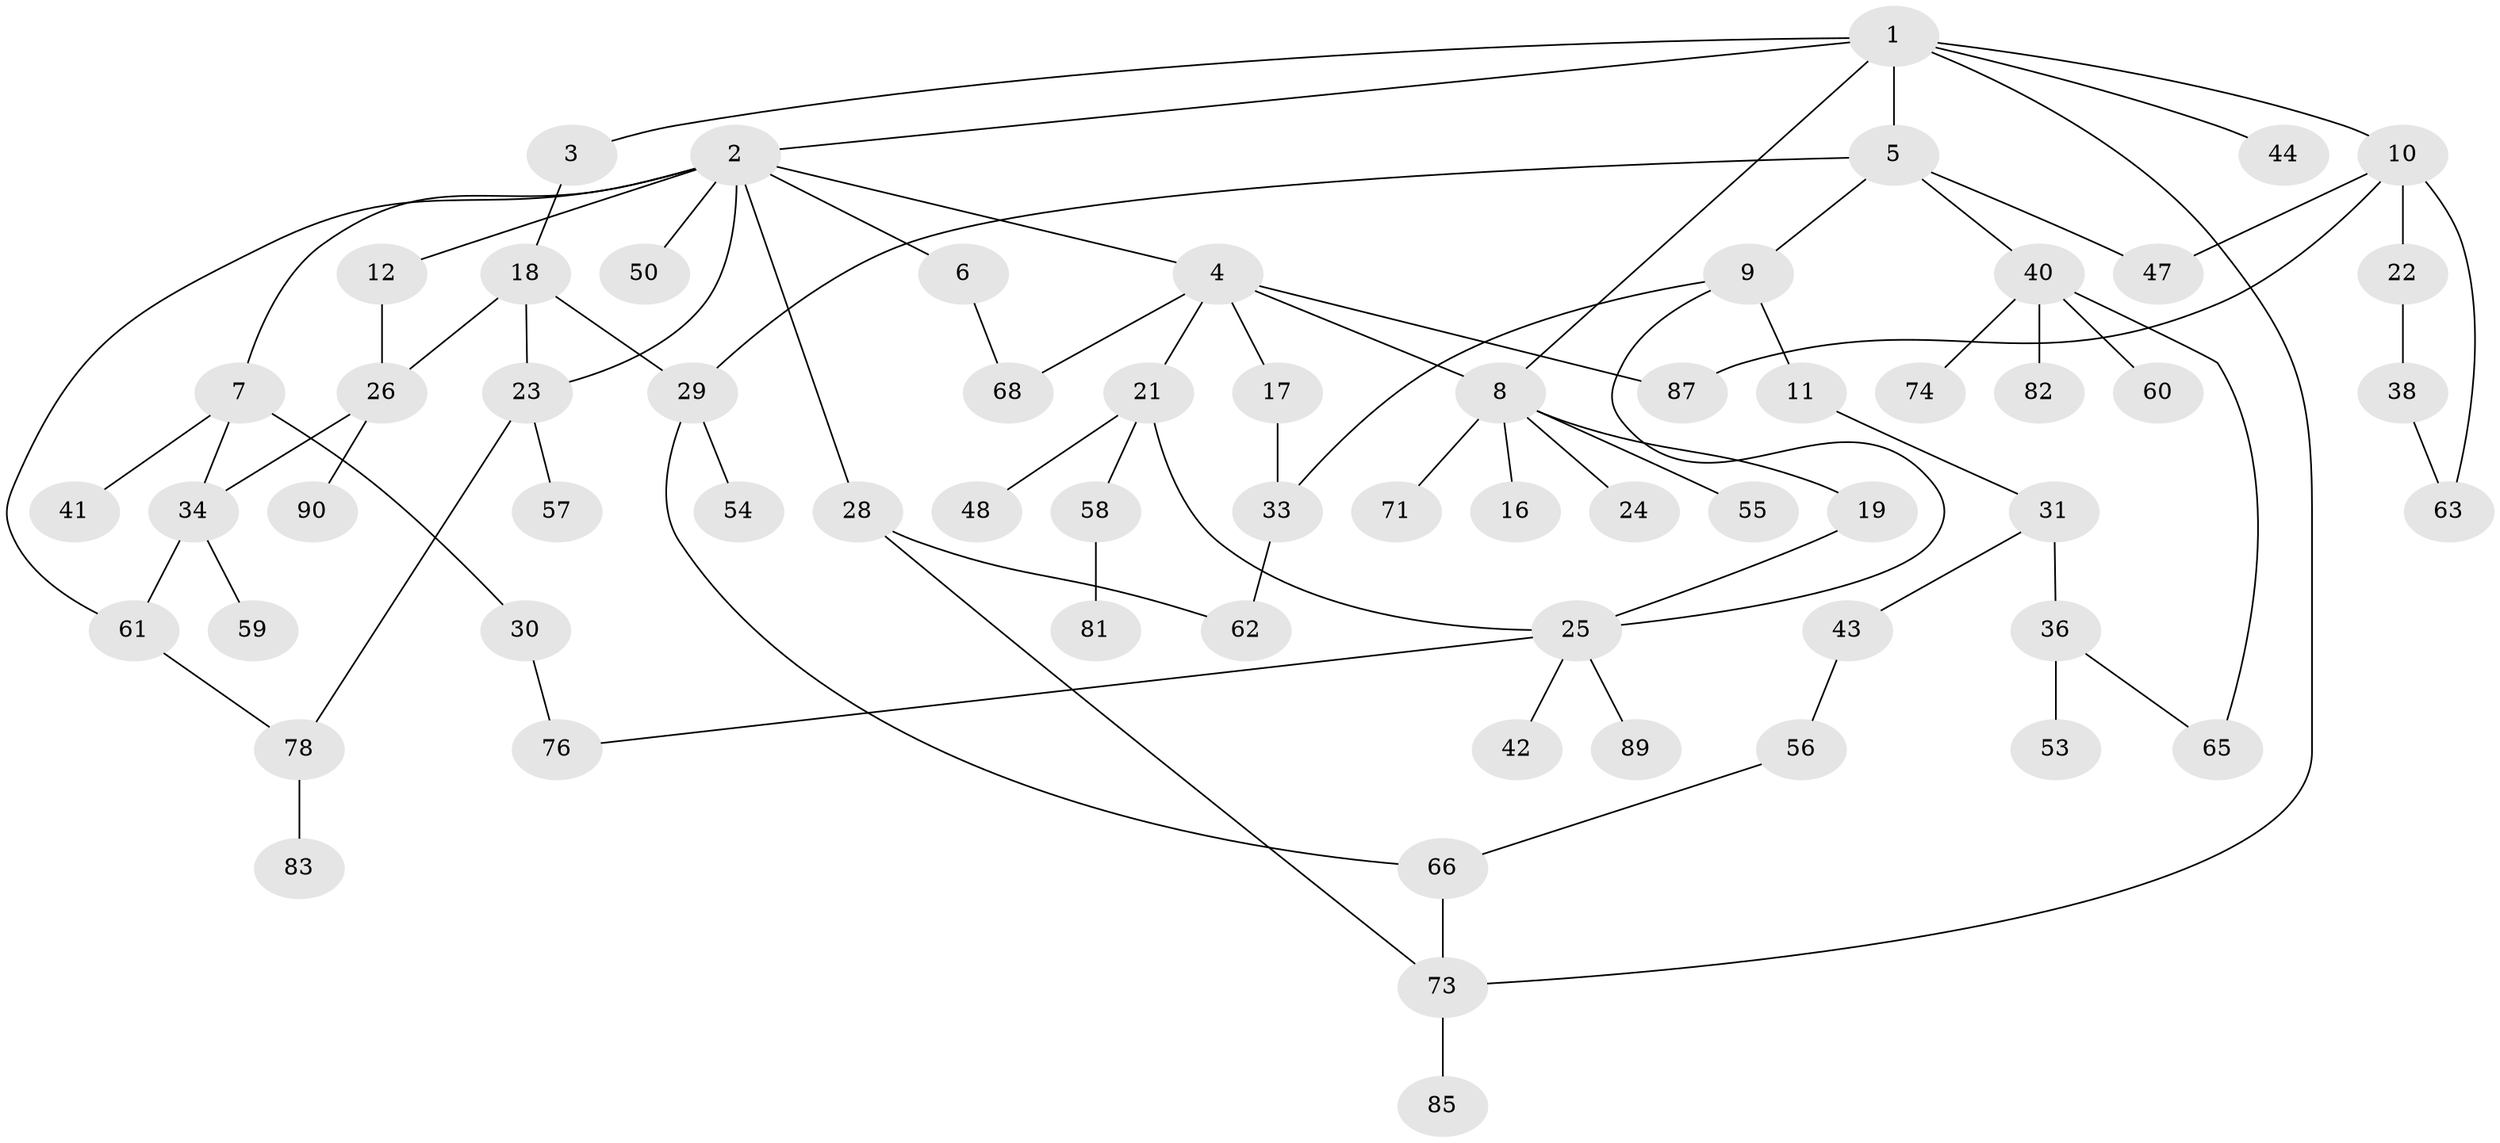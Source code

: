 // Generated by graph-tools (version 1.1) at 2025/23/03/03/25 07:23:34]
// undirected, 64 vertices, 83 edges
graph export_dot {
graph [start="1"]
  node [color=gray90,style=filled];
  1 [super="+86"];
  2 [super="+15"];
  3;
  4 [super="+79"];
  5 [super="+91"];
  6 [super="+72"];
  7 [super="+13"];
  8 [super="+14"];
  9 [super="+35"];
  10 [super="+20"];
  11;
  12;
  16 [super="+39"];
  17;
  18 [super="+80"];
  19 [super="+27"];
  21 [super="+45"];
  22;
  23;
  24;
  25 [super="+37"];
  26 [super="+46"];
  28 [super="+70"];
  29;
  30;
  31 [super="+32"];
  33 [super="+51"];
  34 [super="+67"];
  36 [super="+49"];
  38 [super="+52"];
  40 [super="+64"];
  41;
  42;
  43;
  44;
  47 [super="+69"];
  48;
  50;
  53;
  54;
  55;
  56;
  57;
  58;
  59;
  60;
  61;
  62;
  63 [super="+75"];
  65;
  66 [super="+84"];
  68 [super="+77"];
  71;
  73 [super="+88"];
  74;
  76;
  78 [super="+92"];
  81;
  82;
  83;
  85;
  87;
  89;
  90;
  1 -- 2;
  1 -- 3;
  1 -- 5;
  1 -- 10;
  1 -- 44;
  1 -- 73;
  1 -- 8;
  2 -- 4;
  2 -- 6;
  2 -- 7;
  2 -- 12;
  2 -- 61;
  2 -- 23;
  2 -- 50;
  2 -- 28;
  3 -- 18;
  4 -- 8;
  4 -- 17;
  4 -- 21;
  4 -- 68;
  4 -- 87;
  5 -- 9;
  5 -- 40;
  5 -- 29;
  5 -- 47;
  6 -- 68;
  7 -- 30;
  7 -- 34;
  7 -- 41;
  8 -- 19;
  8 -- 71;
  8 -- 16;
  8 -- 24;
  8 -- 55;
  9 -- 11;
  9 -- 25;
  9 -- 33;
  10 -- 22;
  10 -- 87;
  10 -- 47;
  10 -- 63;
  11 -- 31;
  12 -- 26 [weight=2];
  17 -- 33 [weight=2];
  18 -- 23;
  18 -- 29;
  18 -- 26;
  19 -- 25;
  21 -- 25;
  21 -- 48;
  21 -- 58;
  22 -- 38;
  23 -- 57;
  23 -- 78;
  25 -- 42;
  25 -- 89;
  25 -- 76;
  26 -- 90;
  26 -- 34;
  28 -- 62;
  28 -- 73;
  29 -- 54;
  29 -- 66;
  30 -- 76;
  31 -- 43;
  31 -- 36;
  33 -- 62;
  34 -- 59;
  34 -- 61;
  36 -- 53;
  36 -- 65;
  38 -- 63;
  40 -- 60;
  40 -- 82;
  40 -- 65;
  40 -- 74;
  43 -- 56;
  56 -- 66;
  58 -- 81;
  61 -- 78;
  66 -- 73;
  73 -- 85;
  78 -- 83;
}
